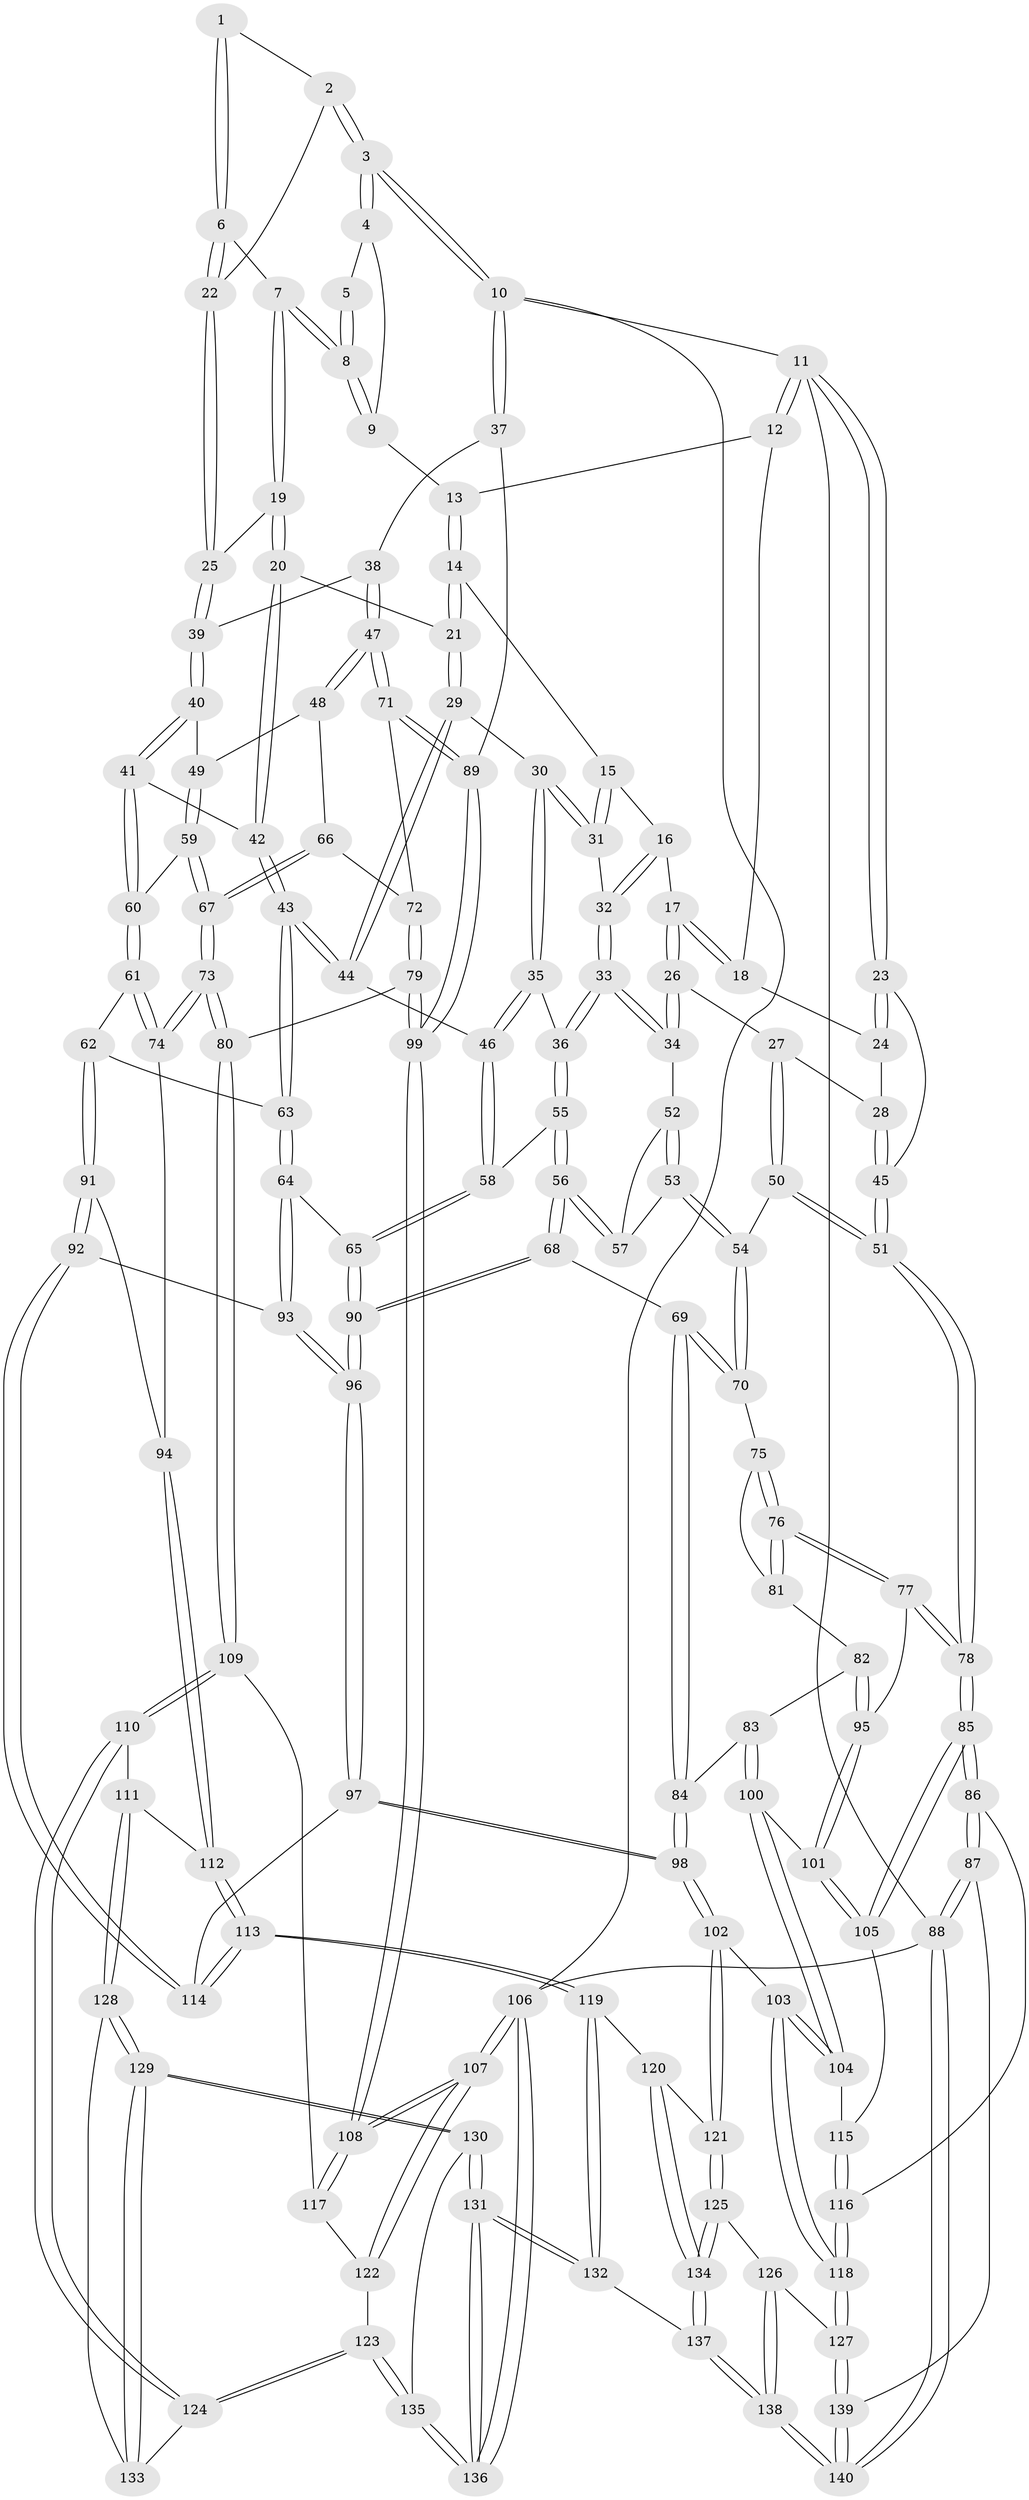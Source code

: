 // coarse degree distribution, {3: 0.1511627906976744, 4: 0.4186046511627907, 7: 0.011627906976744186, 8: 0.011627906976744186, 5: 0.3488372093023256, 6: 0.046511627906976744, 2: 0.011627906976744186}
// Generated by graph-tools (version 1.1) at 2025/42/03/06/25 10:42:33]
// undirected, 140 vertices, 347 edges
graph export_dot {
graph [start="1"]
  node [color=gray90,style=filled];
  1 [pos="+0.8186830962595968+0.07298016314569569"];
  2 [pos="+0.928090933526717+0.04656972378716383"];
  3 [pos="+1+0"];
  4 [pos="+1+0"];
  5 [pos="+0.7965265879370026+0.06373823664132905"];
  6 [pos="+0.8199271670778489+0.12015780719729771"];
  7 [pos="+0.7404873230069998+0.08761295492890799"];
  8 [pos="+0.7411795973630223+0.08445094227851363"];
  9 [pos="+0.666651111293224+0"];
  10 [pos="+1+0"];
  11 [pos="+0+0"];
  12 [pos="+0.25830370709982586+0"];
  13 [pos="+0.4816730250122182+0"];
  14 [pos="+0.47458490579580764+0"];
  15 [pos="+0.3198076051845047+0.08583397391179635"];
  16 [pos="+0.25613521202974726+0.12707071750539578"];
  17 [pos="+0.24512254620104526+0.12827028328434736"];
  18 [pos="+0.17026682342383284+0.059635919562147505"];
  19 [pos="+0.6932975533732311+0.1599677681263059"];
  20 [pos="+0.6717784571144646+0.17516989287205567"];
  21 [pos="+0.4918783943221875+0.028963390100446875"];
  22 [pos="+0.8714403789311557+0.1682503087644839"];
  23 [pos="+0+0"];
  24 [pos="+0.10513740377645396+0.08661632551133011"];
  25 [pos="+0.8705023165109025+0.17891640809268664"];
  26 [pos="+0.20733737430716145+0.20964298721530497"];
  27 [pos="+0.11408097676187008+0.2324394601413343"];
  28 [pos="+0.10681458358881206+0.21247318087572492"];
  29 [pos="+0.451421889749113+0.19165304019040333"];
  30 [pos="+0.38688456859213466+0.20365862890020794"];
  31 [pos="+0.3568689561788961+0.20177893119891394"];
  32 [pos="+0.32831129109680535+0.20343934996329377"];
  33 [pos="+0.2793768064509951+0.2752241286749402"];
  34 [pos="+0.2577810138642842+0.27037420376199583"];
  35 [pos="+0.34116417318056913+0.28108863223855907"];
  36 [pos="+0.2987435177681039+0.2952908306974167"];
  37 [pos="+1+0.03902017805653752"];
  38 [pos="+0.898475556456374+0.21855353010582382"];
  39 [pos="+0.8836807742123793+0.21890374963434603"];
  40 [pos="+0.8758266029297902+0.23665586007498607"];
  41 [pos="+0.6749518838835618+0.2614227271404688"];
  42 [pos="+0.671461623337437+0.2573019529183484"];
  43 [pos="+0.5135563520180382+0.3002714740707183"];
  44 [pos="+0.4771071504068282+0.27397926151657087"];
  45 [pos="+0+0"];
  46 [pos="+0.435216376716459+0.30074915181510026"];
  47 [pos="+1+0.340717867937019"];
  48 [pos="+0.9257047565862793+0.33783064058565293"];
  49 [pos="+0.8767407848486478+0.2914742169462649"];
  50 [pos="+0.07554918905444945+0.31278486493770274"];
  51 [pos="+0+0.34664128588796145"];
  52 [pos="+0.23657242908968928+0.2932090734435053"];
  53 [pos="+0.1308666509938138+0.34344020920604607"];
  54 [pos="+0.10985409562433109+0.34468298804604824"];
  55 [pos="+0.3266751989268155+0.39564112169654797"];
  56 [pos="+0.28284358466802495+0.4155234902388051"];
  57 [pos="+0.23336735599270597+0.37362884409060415"];
  58 [pos="+0.3472345293740878+0.39987257121125985"];
  59 [pos="+0.798200007710198+0.3670230458596644"];
  60 [pos="+0.7012671231935548+0.33378020856659196"];
  61 [pos="+0.6594460187344892+0.42213872756152376"];
  62 [pos="+0.5416285981001714+0.42586310549246714"];
  63 [pos="+0.526432619813512+0.4150319271545329"];
  64 [pos="+0.42743078971021825+0.4592086637888975"];
  65 [pos="+0.37717672004542+0.4302295265142094"];
  66 [pos="+0.9160829344296567+0.39550243535065205"];
  67 [pos="+0.8164003674704468+0.41647287416587675"];
  68 [pos="+0.2575599142299849+0.4487402003113385"];
  69 [pos="+0.254925090461486+0.45094145464265956"];
  70 [pos="+0.11352320141694429+0.36058326318011996"];
  71 [pos="+1+0.3459008000176482"];
  72 [pos="+0.9254650670696086+0.41335682095972215"];
  73 [pos="+0.8122896994842147+0.552156330994428"];
  74 [pos="+0.705784725441164+0.5196281128541068"];
  75 [pos="+0.11381123708145131+0.3648245688141743"];
  76 [pos="+0.05123481376206185+0.48632758437896273"];
  77 [pos="+0.031584762768392026+0.5023447724861049"];
  78 [pos="+0+0.5040655138035623"];
  79 [pos="+0.9541808187081076+0.564521700698389"];
  80 [pos="+0.8581714199589368+0.6005108477973821"];
  81 [pos="+0.1478435974558709+0.4633425317522905"];
  82 [pos="+0.15327796213779826+0.4691866642772132"];
  83 [pos="+0.219143312912634+0.49289992579850955"];
  84 [pos="+0.22113263910095002+0.4927086525712873"];
  85 [pos="+0+0.6435737477575185"];
  86 [pos="+0+0.6795149181880182"];
  87 [pos="+0+1"];
  88 [pos="+0+1"];
  89 [pos="+1+0.35470266032866826"];
  90 [pos="+0.3298951296741069+0.5241887458536302"];
  91 [pos="+0.5621087769775307+0.5661366939129848"];
  92 [pos="+0.5419648328783111+0.5798817505166035"];
  93 [pos="+0.4291334728479877+0.5102857415930205"];
  94 [pos="+0.6201632379756835+0.5709881550424089"];
  95 [pos="+0.10036546519679101+0.5484222692490297"];
  96 [pos="+0.33797566533230466+0.6500762785539099"];
  97 [pos="+0.33739725588879776+0.6516644469937255"];
  98 [pos="+0.31211454501937347+0.6624771157627488"];
  99 [pos="+1+0.5429399890624586"];
  100 [pos="+0.13103667216947334+0.5932117029609804"];
  101 [pos="+0.11948397160432729+0.5852807160644089"];
  102 [pos="+0.27150733092125073+0.703930463506276"];
  103 [pos="+0.23596182110048414+0.7158111115665077"];
  104 [pos="+0.1724216529126541+0.6734087842576176"];
  105 [pos="+0+0.6313243256679792"];
  106 [pos="+1+1"];
  107 [pos="+1+0.9519745994947442"];
  108 [pos="+1+0.8129616040663061"];
  109 [pos="+0.8533050528905567+0.6170433830809701"];
  110 [pos="+0.7899500202350801+0.6996355834973882"];
  111 [pos="+0.6992641499798213+0.7459946150360333"];
  112 [pos="+0.673484150611484+0.7437341026428625"];
  113 [pos="+0.5499198564051527+0.7830571343213514"];
  114 [pos="+0.4837189905124835+0.6860358703941901"];
  115 [pos="+0.14311947855100954+0.677010180707187"];
  116 [pos="+0+0.7464164304404847"];
  117 [pos="+0.9557520357089444+0.7634475527233329"];
  118 [pos="+0.15410125907820776+0.8583916201493753"];
  119 [pos="+0.5387223472804773+0.8140568844967451"];
  120 [pos="+0.4666180456145383+0.8357869541943933"];
  121 [pos="+0.3665004623689841+0.8374413745605053"];
  122 [pos="+0.9185726813564472+0.835403227066598"];
  123 [pos="+0.8864556427729755+0.8614327839877863"];
  124 [pos="+0.8651265372514314+0.8487128076177705"];
  125 [pos="+0.3403710264500805+0.9107515170120312"];
  126 [pos="+0.27313083177229674+0.9207026587850455"];
  127 [pos="+0.15377871236206564+0.8639287739682331"];
  128 [pos="+0.7224908621631294+0.8282742134920736"];
  129 [pos="+0.7312102599032658+0.925610235462269"];
  130 [pos="+0.6904276910313037+1"];
  131 [pos="+0.6464003676457638+1"];
  132 [pos="+0.6262106668364992+1"];
  133 [pos="+0.8441437796432606+0.8557354097060887"];
  134 [pos="+0.39555738277631+0.9811956557053723"];
  135 [pos="+0.8930176054275734+0.8892920295430525"];
  136 [pos="+1+1"];
  137 [pos="+0.4796966406444304+1"];
  138 [pos="+0.2786402243245294+1"];
  139 [pos="+0.14191764053737668+0.8831208044929741"];
  140 [pos="+0.15856231051097858+1"];
  1 -- 2;
  1 -- 6;
  1 -- 6;
  2 -- 3;
  2 -- 3;
  2 -- 22;
  3 -- 4;
  3 -- 4;
  3 -- 10;
  3 -- 10;
  4 -- 5;
  4 -- 9;
  5 -- 8;
  5 -- 8;
  6 -- 7;
  6 -- 22;
  6 -- 22;
  7 -- 8;
  7 -- 8;
  7 -- 19;
  7 -- 19;
  8 -- 9;
  8 -- 9;
  9 -- 13;
  10 -- 11;
  10 -- 37;
  10 -- 37;
  10 -- 106;
  11 -- 12;
  11 -- 12;
  11 -- 23;
  11 -- 23;
  11 -- 88;
  12 -- 13;
  12 -- 18;
  13 -- 14;
  13 -- 14;
  14 -- 15;
  14 -- 21;
  14 -- 21;
  15 -- 16;
  15 -- 31;
  15 -- 31;
  16 -- 17;
  16 -- 32;
  16 -- 32;
  17 -- 18;
  17 -- 18;
  17 -- 26;
  17 -- 26;
  18 -- 24;
  19 -- 20;
  19 -- 20;
  19 -- 25;
  20 -- 21;
  20 -- 42;
  20 -- 42;
  21 -- 29;
  21 -- 29;
  22 -- 25;
  22 -- 25;
  23 -- 24;
  23 -- 24;
  23 -- 45;
  24 -- 28;
  25 -- 39;
  25 -- 39;
  26 -- 27;
  26 -- 34;
  26 -- 34;
  27 -- 28;
  27 -- 50;
  27 -- 50;
  28 -- 45;
  28 -- 45;
  29 -- 30;
  29 -- 44;
  29 -- 44;
  30 -- 31;
  30 -- 31;
  30 -- 35;
  30 -- 35;
  31 -- 32;
  32 -- 33;
  32 -- 33;
  33 -- 34;
  33 -- 34;
  33 -- 36;
  33 -- 36;
  34 -- 52;
  35 -- 36;
  35 -- 46;
  35 -- 46;
  36 -- 55;
  36 -- 55;
  37 -- 38;
  37 -- 89;
  38 -- 39;
  38 -- 47;
  38 -- 47;
  39 -- 40;
  39 -- 40;
  40 -- 41;
  40 -- 41;
  40 -- 49;
  41 -- 42;
  41 -- 60;
  41 -- 60;
  42 -- 43;
  42 -- 43;
  43 -- 44;
  43 -- 44;
  43 -- 63;
  43 -- 63;
  44 -- 46;
  45 -- 51;
  45 -- 51;
  46 -- 58;
  46 -- 58;
  47 -- 48;
  47 -- 48;
  47 -- 71;
  47 -- 71;
  48 -- 49;
  48 -- 66;
  49 -- 59;
  49 -- 59;
  50 -- 51;
  50 -- 51;
  50 -- 54;
  51 -- 78;
  51 -- 78;
  52 -- 53;
  52 -- 53;
  52 -- 57;
  53 -- 54;
  53 -- 54;
  53 -- 57;
  54 -- 70;
  54 -- 70;
  55 -- 56;
  55 -- 56;
  55 -- 58;
  56 -- 57;
  56 -- 57;
  56 -- 68;
  56 -- 68;
  58 -- 65;
  58 -- 65;
  59 -- 60;
  59 -- 67;
  59 -- 67;
  60 -- 61;
  60 -- 61;
  61 -- 62;
  61 -- 74;
  61 -- 74;
  62 -- 63;
  62 -- 91;
  62 -- 91;
  63 -- 64;
  63 -- 64;
  64 -- 65;
  64 -- 93;
  64 -- 93;
  65 -- 90;
  65 -- 90;
  66 -- 67;
  66 -- 67;
  66 -- 72;
  67 -- 73;
  67 -- 73;
  68 -- 69;
  68 -- 90;
  68 -- 90;
  69 -- 70;
  69 -- 70;
  69 -- 84;
  69 -- 84;
  70 -- 75;
  71 -- 72;
  71 -- 89;
  71 -- 89;
  72 -- 79;
  72 -- 79;
  73 -- 74;
  73 -- 74;
  73 -- 80;
  73 -- 80;
  74 -- 94;
  75 -- 76;
  75 -- 76;
  75 -- 81;
  76 -- 77;
  76 -- 77;
  76 -- 81;
  76 -- 81;
  77 -- 78;
  77 -- 78;
  77 -- 95;
  78 -- 85;
  78 -- 85;
  79 -- 80;
  79 -- 99;
  79 -- 99;
  80 -- 109;
  80 -- 109;
  81 -- 82;
  82 -- 83;
  82 -- 95;
  82 -- 95;
  83 -- 84;
  83 -- 100;
  83 -- 100;
  84 -- 98;
  84 -- 98;
  85 -- 86;
  85 -- 86;
  85 -- 105;
  85 -- 105;
  86 -- 87;
  86 -- 87;
  86 -- 116;
  87 -- 88;
  87 -- 88;
  87 -- 139;
  88 -- 106;
  88 -- 140;
  88 -- 140;
  89 -- 99;
  89 -- 99;
  90 -- 96;
  90 -- 96;
  91 -- 92;
  91 -- 92;
  91 -- 94;
  92 -- 93;
  92 -- 114;
  92 -- 114;
  93 -- 96;
  93 -- 96;
  94 -- 112;
  94 -- 112;
  95 -- 101;
  95 -- 101;
  96 -- 97;
  96 -- 97;
  97 -- 98;
  97 -- 98;
  97 -- 114;
  98 -- 102;
  98 -- 102;
  99 -- 108;
  99 -- 108;
  100 -- 101;
  100 -- 104;
  100 -- 104;
  101 -- 105;
  101 -- 105;
  102 -- 103;
  102 -- 121;
  102 -- 121;
  103 -- 104;
  103 -- 104;
  103 -- 118;
  103 -- 118;
  104 -- 115;
  105 -- 115;
  106 -- 107;
  106 -- 107;
  106 -- 136;
  106 -- 136;
  107 -- 108;
  107 -- 108;
  107 -- 122;
  107 -- 122;
  108 -- 117;
  108 -- 117;
  109 -- 110;
  109 -- 110;
  109 -- 117;
  110 -- 111;
  110 -- 124;
  110 -- 124;
  111 -- 112;
  111 -- 128;
  111 -- 128;
  112 -- 113;
  112 -- 113;
  113 -- 114;
  113 -- 114;
  113 -- 119;
  113 -- 119;
  115 -- 116;
  115 -- 116;
  116 -- 118;
  116 -- 118;
  117 -- 122;
  118 -- 127;
  118 -- 127;
  119 -- 120;
  119 -- 132;
  119 -- 132;
  120 -- 121;
  120 -- 134;
  120 -- 134;
  121 -- 125;
  121 -- 125;
  122 -- 123;
  123 -- 124;
  123 -- 124;
  123 -- 135;
  123 -- 135;
  124 -- 133;
  125 -- 126;
  125 -- 134;
  125 -- 134;
  126 -- 127;
  126 -- 138;
  126 -- 138;
  127 -- 139;
  127 -- 139;
  128 -- 129;
  128 -- 129;
  128 -- 133;
  129 -- 130;
  129 -- 130;
  129 -- 133;
  129 -- 133;
  130 -- 131;
  130 -- 131;
  130 -- 135;
  131 -- 132;
  131 -- 132;
  131 -- 136;
  131 -- 136;
  132 -- 137;
  134 -- 137;
  134 -- 137;
  135 -- 136;
  135 -- 136;
  137 -- 138;
  137 -- 138;
  138 -- 140;
  138 -- 140;
  139 -- 140;
  139 -- 140;
}
